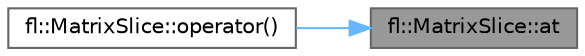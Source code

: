 digraph "fl::MatrixSlice::at"
{
 // INTERACTIVE_SVG=YES
 // LATEX_PDF_SIZE
  bgcolor="transparent";
  edge [fontname=Helvetica,fontsize=10,labelfontname=Helvetica,labelfontsize=10];
  node [fontname=Helvetica,fontsize=10,shape=box,height=0.2,width=0.4];
  rankdir="RL";
  Node1 [id="Node000001",label="fl::MatrixSlice::at",height=0.2,width=0.4,color="gray40", fillcolor="grey60", style="filled", fontcolor="black",tooltip=" "];
  Node1 -> Node2 [id="edge1_Node000001_Node000002",dir="back",color="steelblue1",style="solid",tooltip=" "];
  Node2 [id="Node000002",label="fl::MatrixSlice::operator()",height=0.2,width=0.4,color="grey40", fillcolor="white", style="filled",URL="$d6/da3/classfl_1_1_matrix_slice_af0e5fd9ba81ec23fd05dc9b9bce0eb96.html#af0e5fd9ba81ec23fd05dc9b9bce0eb96",tooltip=" "];
}
